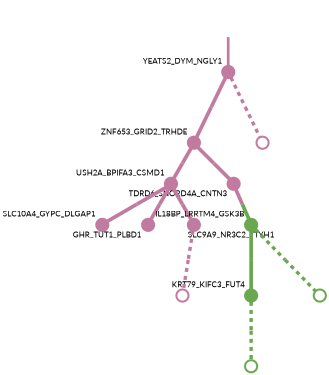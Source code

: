 strict digraph  {
graph[splines=false]; nodesep=0.7; rankdir=TB; ranksep=0.6; forcelabels=true; dpi=600; size=2.5;
0 [color="#c27ba0ff", fillcolor="#c27ba0ff", fixedsize=true, fontname=Lato, fontsize="12pt", height="0.25", label="", penwidth=3, shape=circle, style=filled, xlabel=YEATS2_DYM_NGLY1];
1 [color="#c27ba0ff", fillcolor="#c27ba0ff", fixedsize=true, fontname=Lato, fontsize="12pt", height="0.25", label="", penwidth=3, shape=circle, style=filled, xlabel=ZNF653_GRID2_TRHDE];
11 [color="#c27ba0ff", fillcolor="#c27ba0ff", fixedsize=true, fontname=Lato, fontsize="12pt", height="0.25", label="", penwidth=3, shape=circle, style=solid, xlabel=""];
5 [color="#c27ba0ff", fillcolor="#c27ba0ff", fixedsize=true, fontname=Lato, fontsize="12pt", height="0.25", label="", penwidth=3, shape=circle, style=filled, xlabel=USH2A_BPIFA3_CSMD1];
8 [color="#c27ba0ff", fillcolor="#c27ba0ff", fixedsize=true, fontname=Lato, fontsize="12pt", height="0.25", label="", penwidth=3, shape=circle, style=filled, xlabel=TDRD6_SNORD4A_CNTN3];
2 [color="#6aa84fff", fillcolor="#6aa84fff", fixedsize=true, fontname=Lato, fontsize="12pt", height="0.25", label="", penwidth=3, shape=circle, style=filled, xlabel=KRT79_KIFC3_FUT4];
9 [color="#6aa84fff", fillcolor="#6aa84fff", fixedsize=true, fontname=Lato, fontsize="12pt", height="0.25", label="", penwidth=3, shape=circle, style=solid, xlabel=""];
3 [color="#6aa84fff", fillcolor="#6aa84fff", fixedsize=true, fontname=Lato, fontsize="12pt", height="0.25", label="", penwidth=3, shape=circle, style=filled, xlabel=IL18BP_LRRTM4_GSK3B];
10 [color="#6aa84fff", fillcolor="#6aa84fff", fixedsize=true, fontname=Lato, fontsize="12pt", height="0.25", label="", penwidth=3, shape=circle, style=solid, xlabel=""];
4 [color="#c27ba0ff", fillcolor="#c27ba0ff", fixedsize=true, fontname=Lato, fontsize="12pt", height="0.25", label="", penwidth=3, shape=circle, style=filled, xlabel=SLC10A4_GYPC_DLGAP1];
6 [color="#c27ba0ff", fillcolor="#c27ba0ff", fixedsize=true, fontname=Lato, fontsize="12pt", height="0.25", label="", penwidth=3, shape=circle, style=filled, xlabel=GHR_TUT1_PLBD1];
7 [color="#c27ba0ff", fillcolor="#c27ba0ff", fixedsize=true, fontname=Lato, fontsize="12pt", height="0.25", label="", penwidth=3, shape=circle, style=filled, xlabel=SLC9A9_NR3C2_TTYH1];
12 [color="#c27ba0ff", fillcolor="#c27ba0ff", fixedsize=true, fontname=Lato, fontsize="12pt", height="0.25", label="", penwidth=3, shape=circle, style=solid, xlabel=""];
normal [label="", penwidth=3, style=invis, xlabel=YEATS2_DYM_NGLY1];
0 -> 1  [arrowsize=0, color="#c27ba0ff;0.5:#c27ba0ff", minlen="2.0", penwidth="5.5", style=solid];
0 -> 11  [arrowsize=0, color="#c27ba0ff;0.5:#c27ba0ff", minlen="2.0", penwidth=5, style=dashed];
1 -> 5  [arrowsize=0, color="#c27ba0ff;0.5:#c27ba0ff", minlen="1.399999976158142", penwidth="5.5", style=solid];
1 -> 8  [arrowsize=0, color="#c27ba0ff;0.5:#c27ba0ff", minlen="1.0", penwidth="5.5", style=solid];
5 -> 4  [arrowsize=0, color="#c27ba0ff;0.5:#c27ba0ff", minlen="1.399999976158142", penwidth="5.5", style=solid];
5 -> 6  [arrowsize=0, color="#c27ba0ff;0.5:#c27ba0ff", minlen="1.0", penwidth="5.5", style=solid];
5 -> 7  [arrowsize=0, color="#c27ba0ff;0.5:#c27ba0ff", minlen="1.0", penwidth="5.5", style=solid];
8 -> 3  [arrowsize=0, color="#c27ba0ff;0.5:#6aa84fff", minlen="1.399999976158142", penwidth="5.5", style=solid];
2 -> 9  [arrowsize=0, color="#6aa84fff;0.5:#6aa84fff", minlen="2.0", penwidth=5, style=dashed];
3 -> 2  [arrowsize=0, color="#6aa84fff;0.5:#6aa84fff", minlen="2.0", penwidth="5.5", style=solid];
3 -> 10  [arrowsize=0, color="#6aa84fff;0.5:#6aa84fff", minlen="2.0", penwidth=5, style=dashed];
7 -> 12  [arrowsize=0, color="#c27ba0ff;0.5:#c27ba0ff", minlen="2.0", penwidth=5, style=dashed];
normal -> 0  [arrowsize=0, color="#c27ba0ff", label="", penwidth=4, style=solid];
}

